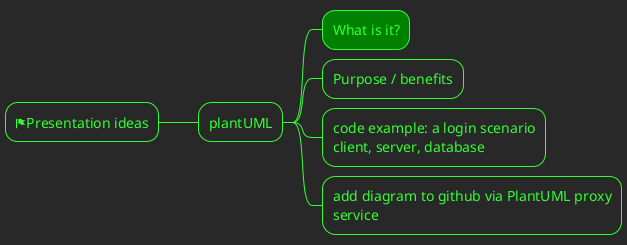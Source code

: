 @startmindmap
' skinparam Monochrome reverse
!theme crt-green

<style>
.dotBox * {
	LineStyle 5
    LineThickness 2
    LineColor green
}

.activate {
	BackgroundColor green
}
.deactivate {
	BackgroundColor Sienna
}
</style>

+ <&flag>Presentation ideas

++ plantUML 
+++ What is it? <<activate>>

' ++++ UML - Unified Modeling Language <<dotBox>>
' ****:plantUML and
' plantUML extension on VS code;


+++ Purpose / benefits

' ++++ Helps us to create a visual representation/documentation of our code flow
' ++++ Support many kinds of diagram: class, object, sequence, activity, and use case diagrams.
' ++++ Easy to update


***:code example: a login scenario
client, server, database;


' ***:customize style with
'  - skinparam [__skinProp__] [__propValue__]
'  - !theme [__themeName__];


+++ add diagram to github via PlantUML proxy service

' ****: add this line to your markdown file
' ![alternativeText](http://www.plantuml.com/plantuml/proxy?src=RESOURCE&idx=INDEX&fmt=FORMAT);



' REMOVED

' -- i18next <<dotBox>>
' --- WTH is this?
' --- Where to apply (i18next)
' ---- ReactJS 
' ---- Server side 


@endmindmap